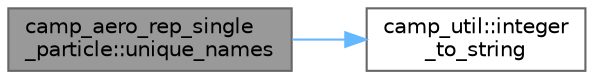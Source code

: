 digraph "camp_aero_rep_single_particle::unique_names"
{
 // LATEX_PDF_SIZE
  bgcolor="transparent";
  edge [fontname=Helvetica,fontsize=10,labelfontname=Helvetica,labelfontsize=10];
  node [fontname=Helvetica,fontsize=10,shape=box,height=0.2,width=0.4];
  rankdir="LR";
  Node1 [label="camp_aero_rep_single\l_particle::unique_names",height=0.2,width=0.4,color="gray40", fillcolor="grey60", style="filled", fontcolor="black",tooltip="Get a list of unique names for each element on the camp_camp_state::camp_state_t::state_var array for..."];
  Node1 -> Node2 [color="steelblue1",style="solid"];
  Node2 [label="camp_util::integer\l_to_string",height=0.2,width=0.4,color="grey40", fillcolor="white", style="filled",URL="$namespacecamp__util.html#acd72e4626dcfefffaa08c42cfa7949bc",tooltip="Convert an integer to a string format."];
}
